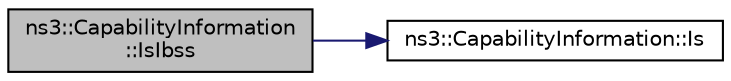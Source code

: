digraph "ns3::CapabilityInformation::IsIbss"
{
 // LATEX_PDF_SIZE
  edge [fontname="Helvetica",fontsize="10",labelfontname="Helvetica",labelfontsize="10"];
  node [fontname="Helvetica",fontsize="10",shape=record];
  rankdir="LR";
  Node1 [label="ns3::CapabilityInformation\l::IsIbss",height=0.2,width=0.4,color="black", fillcolor="grey75", style="filled", fontcolor="black",tooltip="Check if the Independent BSS (IBSS) bit in the capability information field is set to 1."];
  Node1 -> Node2 [color="midnightblue",fontsize="10",style="solid",fontname="Helvetica"];
  Node2 [label="ns3::CapabilityInformation::Is",height=0.2,width=0.4,color="black", fillcolor="white", style="filled",URL="$classns3_1_1_capability_information.html#ace5b8446b186c060d29afbe316d414d5",tooltip="Check if bit n is set to 1."];
}
